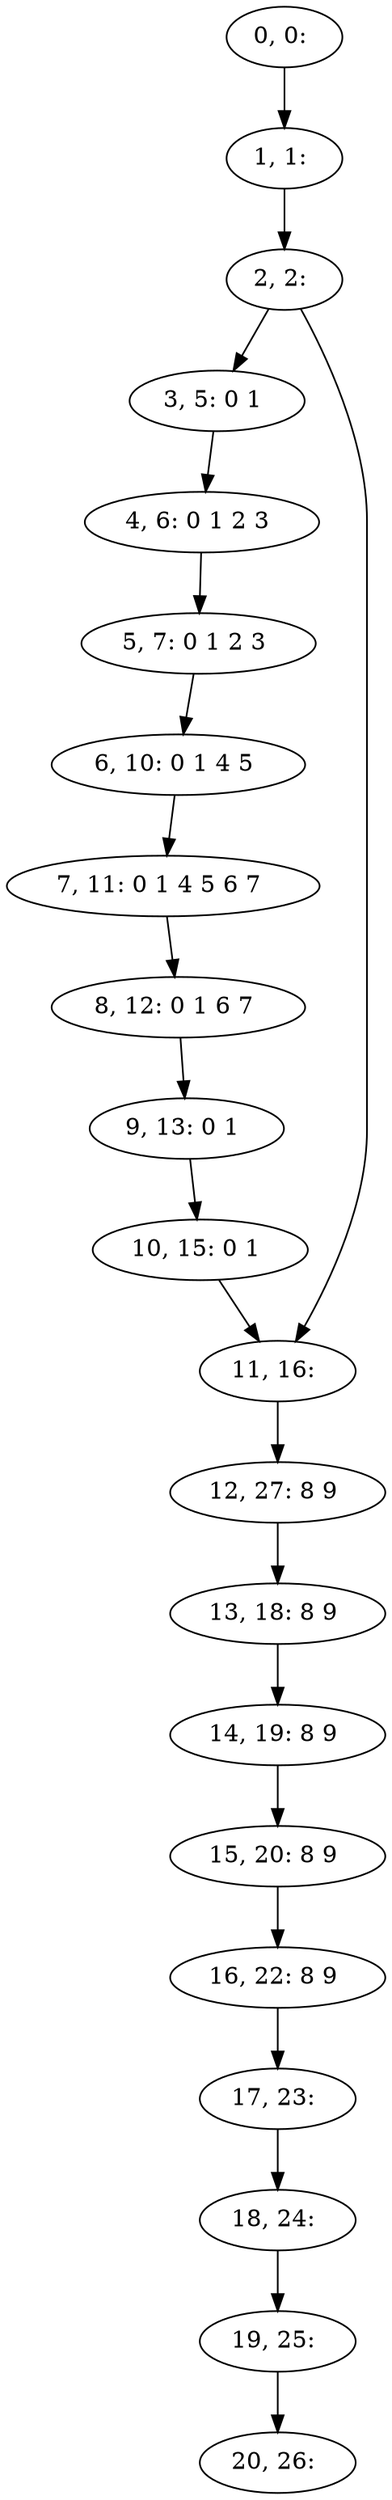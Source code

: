 digraph G {
0[label="0, 0: "];
1[label="1, 1: "];
2[label="2, 2: "];
3[label="3, 5: 0 1 "];
4[label="4, 6: 0 1 2 3 "];
5[label="5, 7: 0 1 2 3 "];
6[label="6, 10: 0 1 4 5 "];
7[label="7, 11: 0 1 4 5 6 7 "];
8[label="8, 12: 0 1 6 7 "];
9[label="9, 13: 0 1 "];
10[label="10, 15: 0 1 "];
11[label="11, 16: "];
12[label="12, 27: 8 9 "];
13[label="13, 18: 8 9 "];
14[label="14, 19: 8 9 "];
15[label="15, 20: 8 9 "];
16[label="16, 22: 8 9 "];
17[label="17, 23: "];
18[label="18, 24: "];
19[label="19, 25: "];
20[label="20, 26: "];
0->1 ;
1->2 ;
2->3 ;
2->11 ;
3->4 ;
4->5 ;
5->6 ;
6->7 ;
7->8 ;
8->9 ;
9->10 ;
10->11 ;
11->12 ;
12->13 ;
13->14 ;
14->15 ;
15->16 ;
16->17 ;
17->18 ;
18->19 ;
19->20 ;
}
